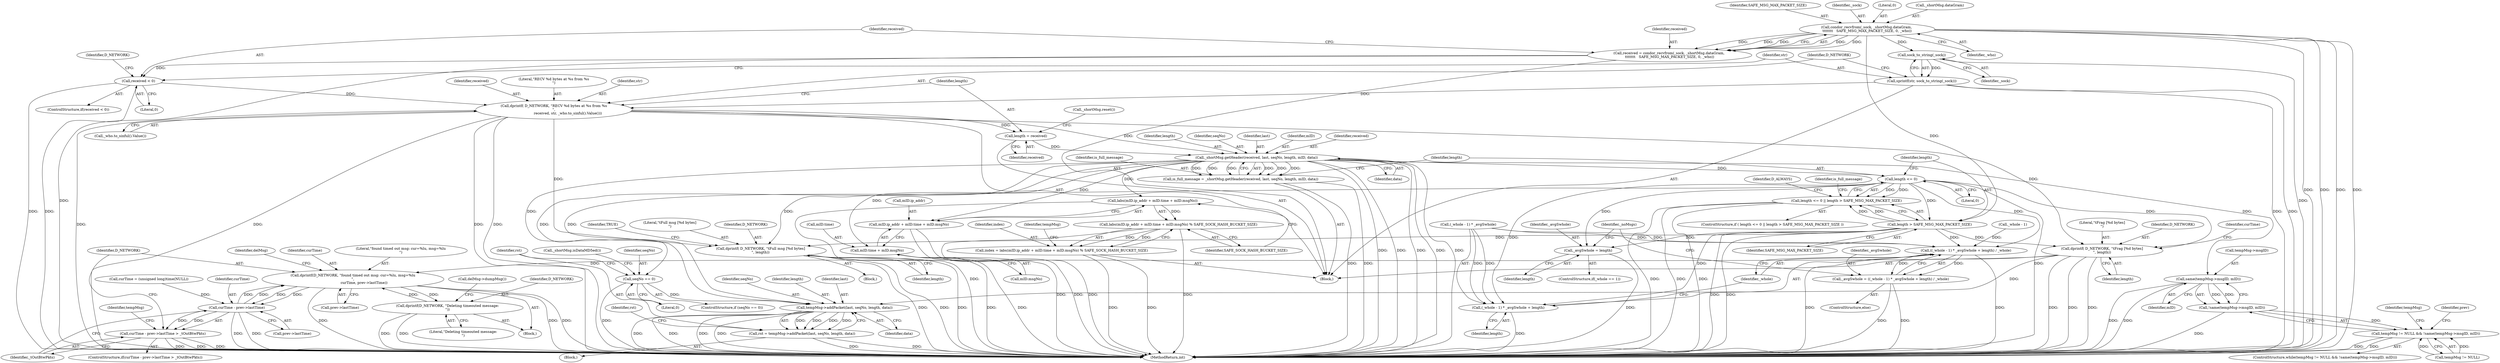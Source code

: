 digraph "0_htcondor_5e5571d1a431eb3c61977b6dd6ec90186ef79867_2@API" {
"1000164" [label="(Call,condor_recvfrom(_sock, _shortMsg.dataGram, \n\t\t\t\t\t\t\t   SAFE_MSG_MAX_PACKET_SIZE, 0, _who))"];
"1000162" [label="(Call,received = condor_recvfrom(_sock, _shortMsg.dataGram, \n\t\t\t\t\t\t\t   SAFE_MSG_MAX_PACKET_SIZE, 0, _who))"];
"1000173" [label="(Call,received < 0)"];
"1000188" [label="(Call,dprintf( D_NETWORK, \"RECV %d bytes at %s from %s\n\",\n                         received, str, _who.to_sinful().Value()))"];
"1000194" [label="(Call,length = received)"];
"1000201" [label="(Call,_shortMsg.getHeader(received, last, seqNo, length, mID, data))"];
"1000199" [label="(Call,is_full_message = _shortMsg.getHeader(received, last, seqNo, length, mID, data))"];
"1000210" [label="(Call,length <= 0)"];
"1000209" [label="(Call,length <= 0 || length > SAFE_MSG_MAX_PACKET_SIZE)"];
"1000213" [label="(Call,length > SAFE_MSG_MAX_PACKET_SIZE)"];
"1000239" [label="(Call,_avgSwhole = length)"];
"1000245" [label="(Call,((_whole - 1) * _avgSwhole + length) / _whole)"];
"1000243" [label="(Call,_avgSwhole = ((_whole - 1) * _avgSwhole + length) / _whole)"];
"1000246" [label="(Call,(_whole - 1) * _avgSwhole + length)"];
"1000256" [label="(Call,dprintf( D_NETWORK, \"\tFull msg [%d bytes]\n\", length))"];
"1000262" [label="(Call,dprintf( D_NETWORK, \"\tFrag [%d bytes]\n\", length))"];
"1000322" [label="(Call,dprintf(D_NETWORK, \"found timed out msg: cur=%lu, msg=%lu\n\",\n                    curTime, prev->lastTime))"];
"1000315" [label="(Call,curTime - prev->lastTime)"];
"1000314" [label="(Call,curTime - prev->lastTime > _tOutBtwPkts)"];
"1000385" [label="(Call,dprintf(D_NETWORK, \"Deleting timeouted message:\n\"))"];
"1000408" [label="(Call,tempMsg->addPacket(last, seqNo, length, data))"];
"1000406" [label="(Call,rst = tempMsg->addPacket(last, seqNo, length, data))"];
"1000275" [label="(Call,labs(mID.ip_addr + mID.time + mID.msgNo))"];
"1000274" [label="(Call,labs(mID.ip_addr + mID.time + mID.msgNo) % SAFE_SOCK_HASH_BUCKET_SIZE)"];
"1000272" [label="(Call,index = labs(mID.ip_addr + mID.time + mID.msgNo) % SAFE_SOCK_HASH_BUCKET_SIZE)"];
"1000276" [label="(Call,mID.ip_addr + mID.time + mID.msgNo)"];
"1000280" [label="(Call,mID.time + mID.msgNo)"];
"1000299" [label="(Call,same(tempMsg->msgID, mID))"];
"1000298" [label="(Call,!same(tempMsg->msgID, mID))"];
"1000294" [label="(Call,tempMsg != NULL && !same(tempMsg->msgID, mID))"];
"1000397" [label="(Call,seqNo == 0)"];
"1000186" [label="(Call,sock_to_string(_sock))"];
"1000184" [label="(Call,sprintf(str, sock_to_string(_sock)))"];
"1000205" [label="(Identifier,length)"];
"1000287" [label="(Identifier,SAFE_SOCK_HASH_BUCKET_SIZE)"];
"1000195" [label="(Identifier,length)"];
"1000315" [label="(Call,curTime - prev->lastTime)"];
"1000316" [label="(Identifier,curTime)"];
"1000185" [label="(Identifier,str)"];
"1000387" [label="(Literal,\"Deleting timeouted message:\n\")"];
"1000169" [label="(Identifier,SAFE_MSG_MAX_PACKET_SIZE)"];
"1000294" [label="(Call,tempMsg != NULL && !same(tempMsg->msgID, mID))"];
"1000320" [label="(Identifier,_tOutBtwPkts)"];
"1000293" [label="(ControlStructure,while(tempMsg != NULL && !same(tempMsg->msgID, mID)))"];
"1000395" [label="(Block,)"];
"1000218" [label="(Identifier,D_ALWAYS)"];
"1000397" [label="(Call,seqNo == 0)"];
"1000317" [label="(Call,prev->lastTime)"];
"1000259" [label="(Identifier,length)"];
"1000284" [label="(Call,mID.msgNo)"];
"1000240" [label="(Identifier,_avgSwhole)"];
"1000186" [label="(Call,sock_to_string(_sock))"];
"1000410" [label="(Identifier,seqNo)"];
"1000276" [label="(Call,mID.ip_addr + mID.time + mID.msgNo)"];
"1000281" [label="(Call,mID.time)"];
"1000272" [label="(Call,index = labs(mID.ip_addr + mID.time + mID.msgNo) % SAFE_SOCK_HASH_BUCKET_SIZE)"];
"1000204" [label="(Identifier,seqNo)"];
"1000295" [label="(Call,tempMsg != NULL)"];
"1000248" [label="(Call,_whole - 1)"];
"1000386" [label="(Identifier,D_NETWORK)"];
"1000207" [label="(Identifier,data)"];
"1000385" [label="(Call,dprintf(D_NETWORK, \"Deleting timeouted message:\n\"))"];
"1000273" [label="(Identifier,index)"];
"1000407" [label="(Identifier,rst)"];
"1000191" [label="(Identifier,received)"];
"1000172" [label="(ControlStructure,if(received < 0))"];
"1000300" [label="(Call,tempMsg->msgID)"];
"1000190" [label="(Literal,\"RECV %d bytes at %s from %s\n\")"];
"1000193" [label="(Call,_who.to_sinful().Value())"];
"1000321" [label="(Block,)"];
"1000203" [label="(Identifier,last)"];
"1000253" [label="(Identifier,_whole)"];
"1000296" [label="(Identifier,tempMsg)"];
"1000211" [label="(Identifier,length)"];
"1000171" [label="(Identifier,_who)"];
"1000323" [label="(Identifier,D_NETWORK)"];
"1000162" [label="(Call,received = condor_recvfrom(_sock, _shortMsg.dataGram, \n\t\t\t\t\t\t\t   SAFE_MSG_MAX_PACKET_SIZE, 0, _who))"];
"1000187" [label="(Identifier,_sock)"];
"1000200" [label="(Identifier,is_full_message)"];
"1000299" [label="(Call,same(tempMsg->msgID, mID))"];
"1000267" [label="(Identifier,curTime)"];
"1000326" [label="(Call,prev->lastTime)"];
"1000164" [label="(Call,condor_recvfrom(_sock, _shortMsg.dataGram, \n\t\t\t\t\t\t\t   SAFE_MSG_MAX_PACKET_SIZE, 0, _who))"];
"1000165" [label="(Identifier,_sock)"];
"1000199" [label="(Call,is_full_message = _shortMsg.getHeader(received, last, seqNo, length, mID, data))"];
"1000255" [label="(Identifier,_noMsgs)"];
"1000393" [label="(Identifier,tempMsg)"];
"1000194" [label="(Call,length = received)"];
"1000314" [label="(Call,curTime - prev->lastTime > _tOutBtwPkts)"];
"1000188" [label="(Call,dprintf( D_NETWORK, \"RECV %d bytes at %s from %s\n\",\n                         received, str, _who.to_sinful().Value()))"];
"1000197" [label="(Call,_shortMsg.reset())"];
"1000306" [label="(Identifier,prev)"];
"1000274" [label="(Call,labs(mID.ip_addr + mID.time + mID.msgNo) % SAFE_SOCK_HASH_BUCKET_SIZE)"];
"1000280" [label="(Call,mID.time + mID.msgNo)"];
"1000414" [label="(Identifier,rst)"];
"1000330" [label="(Identifier,delMsg)"];
"1000402" [label="(Call,_shortMsg.isDataMD5ed())"];
"1000325" [label="(Identifier,curTime)"];
"1000322" [label="(Call,dprintf(D_NETWORK, \"found timed out msg: cur=%lu, msg=%lu\n\",\n                    curTime, prev->lastTime))"];
"1000298" [label="(Call,!same(tempMsg->msgID, mID))"];
"1000170" [label="(Literal,0)"];
"1000206" [label="(Identifier,mID)"];
"1000277" [label="(Call,mID.ip_addr)"];
"1000192" [label="(Identifier,str)"];
"1000241" [label="(Identifier,length)"];
"1000408" [label="(Call,tempMsg->addPacket(last, seqNo, length, data))"];
"1000209" [label="(Call,length <= 0 || length > SAFE_MSG_MAX_PACKET_SIZE)"];
"1000265" [label="(Identifier,length)"];
"1000257" [label="(Identifier,D_NETWORK)"];
"1000235" [label="(ControlStructure,if(_whole == 1))"];
"1000252" [label="(Identifier,length)"];
"1000411" [label="(Identifier,length)"];
"1000262" [label="(Call,dprintf( D_NETWORK, \"\tFrag [%d bytes]\n\", length))"];
"1000244" [label="(Identifier,_avgSwhole)"];
"1000243" [label="(Call,_avgSwhole = ((_whole - 1) * _avgSwhole + length) / _whole)"];
"1000173" [label="(Call,received < 0)"];
"1000412" [label="(Identifier,data)"];
"1000215" [label="(Identifier,SAFE_MSG_MAX_PACKET_SIZE)"];
"1000490" [label="(MethodReturn,int)"];
"1000210" [label="(Call,length <= 0)"];
"1000214" [label="(Identifier,length)"];
"1000201" [label="(Call,_shortMsg.getHeader(received, last, seqNo, length, mID, data))"];
"1000189" [label="(Identifier,D_NETWORK)"];
"1000399" [label="(Literal,0)"];
"1000246" [label="(Call,(_whole - 1) * _avgSwhole + length)"];
"1000245" [label="(Call,((_whole - 1) * _avgSwhole + length) / _whole)"];
"1000261" [label="(Identifier,TRUE)"];
"1000175" [label="(Literal,0)"];
"1000208" [label="(ControlStructure,if ( length <= 0 || length > SAFE_MSG_MAX_PACKET_SIZE ))"];
"1000275" [label="(Call,labs(mID.ip_addr + mID.time + mID.msgNo))"];
"1000163" [label="(Identifier,received)"];
"1000256" [label="(Call,dprintf( D_NETWORK, \"\tFull msg [%d bytes]\n\", length))"];
"1000109" [label="(Block,)"];
"1000196" [label="(Identifier,received)"];
"1000409" [label="(Identifier,last)"];
"1000224" [label="(Block,)"];
"1000174" [label="(Identifier,received)"];
"1000398" [label="(Identifier,seqNo)"];
"1000166" [label="(Call,_shortMsg.dataGram)"];
"1000202" [label="(Identifier,received)"];
"1000239" [label="(Call,_avgSwhole = length)"];
"1000406" [label="(Call,rst = tempMsg->addPacket(last, seqNo, length, data))"];
"1000178" [label="(Identifier,D_NETWORK)"];
"1000213" [label="(Call,length > SAFE_MSG_MAX_PACKET_SIZE)"];
"1000313" [label="(ControlStructure,if(curTime - prev->lastTime > _tOutBtwPkts))"];
"1000324" [label="(Literal,\"found timed out msg: cur=%lu, msg=%lu\n\")"];
"1000388" [label="(Call,delMsg->dumpMsg())"];
"1000242" [label="(ControlStructure,else)"];
"1000289" [label="(Identifier,tempMsg)"];
"1000264" [label="(Literal,\"\tFrag [%d bytes]\n\")"];
"1000396" [label="(ControlStructure,if (seqNo == 0))"];
"1000258" [label="(Literal,\"\tFull msg [%d bytes]\n\")"];
"1000212" [label="(Literal,0)"];
"1000303" [label="(Identifier,mID)"];
"1000247" [label="(Call,(_whole - 1) * _avgSwhole)"];
"1000266" [label="(Call,curTime = (unsigned long)time(NULL))"];
"1000263" [label="(Identifier,D_NETWORK)"];
"1000184" [label="(Call,sprintf(str, sock_to_string(_sock)))"];
"1000223" [label="(Identifier,is_full_message)"];
"1000164" -> "1000162"  [label="AST: "];
"1000164" -> "1000171"  [label="CFG: "];
"1000165" -> "1000164"  [label="AST: "];
"1000166" -> "1000164"  [label="AST: "];
"1000169" -> "1000164"  [label="AST: "];
"1000170" -> "1000164"  [label="AST: "];
"1000171" -> "1000164"  [label="AST: "];
"1000162" -> "1000164"  [label="CFG: "];
"1000164" -> "1000490"  [label="DDG: "];
"1000164" -> "1000490"  [label="DDG: "];
"1000164" -> "1000490"  [label="DDG: "];
"1000164" -> "1000490"  [label="DDG: "];
"1000164" -> "1000162"  [label="DDG: "];
"1000164" -> "1000162"  [label="DDG: "];
"1000164" -> "1000162"  [label="DDG: "];
"1000164" -> "1000162"  [label="DDG: "];
"1000164" -> "1000162"  [label="DDG: "];
"1000164" -> "1000186"  [label="DDG: "];
"1000164" -> "1000213"  [label="DDG: "];
"1000162" -> "1000109"  [label="AST: "];
"1000163" -> "1000162"  [label="AST: "];
"1000174" -> "1000162"  [label="CFG: "];
"1000162" -> "1000490"  [label="DDG: "];
"1000162" -> "1000173"  [label="DDG: "];
"1000173" -> "1000172"  [label="AST: "];
"1000173" -> "1000175"  [label="CFG: "];
"1000174" -> "1000173"  [label="AST: "];
"1000175" -> "1000173"  [label="AST: "];
"1000178" -> "1000173"  [label="CFG: "];
"1000185" -> "1000173"  [label="CFG: "];
"1000173" -> "1000490"  [label="DDG: "];
"1000173" -> "1000490"  [label="DDG: "];
"1000173" -> "1000188"  [label="DDG: "];
"1000188" -> "1000109"  [label="AST: "];
"1000188" -> "1000193"  [label="CFG: "];
"1000189" -> "1000188"  [label="AST: "];
"1000190" -> "1000188"  [label="AST: "];
"1000191" -> "1000188"  [label="AST: "];
"1000192" -> "1000188"  [label="AST: "];
"1000193" -> "1000188"  [label="AST: "];
"1000195" -> "1000188"  [label="CFG: "];
"1000188" -> "1000490"  [label="DDG: "];
"1000188" -> "1000490"  [label="DDG: "];
"1000188" -> "1000490"  [label="DDG: "];
"1000188" -> "1000490"  [label="DDG: "];
"1000184" -> "1000188"  [label="DDG: "];
"1000188" -> "1000194"  [label="DDG: "];
"1000188" -> "1000201"  [label="DDG: "];
"1000188" -> "1000256"  [label="DDG: "];
"1000188" -> "1000262"  [label="DDG: "];
"1000194" -> "1000109"  [label="AST: "];
"1000194" -> "1000196"  [label="CFG: "];
"1000195" -> "1000194"  [label="AST: "];
"1000196" -> "1000194"  [label="AST: "];
"1000197" -> "1000194"  [label="CFG: "];
"1000194" -> "1000201"  [label="DDG: "];
"1000201" -> "1000199"  [label="AST: "];
"1000201" -> "1000207"  [label="CFG: "];
"1000202" -> "1000201"  [label="AST: "];
"1000203" -> "1000201"  [label="AST: "];
"1000204" -> "1000201"  [label="AST: "];
"1000205" -> "1000201"  [label="AST: "];
"1000206" -> "1000201"  [label="AST: "];
"1000207" -> "1000201"  [label="AST: "];
"1000199" -> "1000201"  [label="CFG: "];
"1000201" -> "1000490"  [label="DDG: "];
"1000201" -> "1000490"  [label="DDG: "];
"1000201" -> "1000490"  [label="DDG: "];
"1000201" -> "1000490"  [label="DDG: "];
"1000201" -> "1000490"  [label="DDG: "];
"1000201" -> "1000199"  [label="DDG: "];
"1000201" -> "1000199"  [label="DDG: "];
"1000201" -> "1000199"  [label="DDG: "];
"1000201" -> "1000199"  [label="DDG: "];
"1000201" -> "1000199"  [label="DDG: "];
"1000201" -> "1000199"  [label="DDG: "];
"1000201" -> "1000210"  [label="DDG: "];
"1000201" -> "1000275"  [label="DDG: "];
"1000201" -> "1000276"  [label="DDG: "];
"1000201" -> "1000280"  [label="DDG: "];
"1000201" -> "1000299"  [label="DDG: "];
"1000201" -> "1000397"  [label="DDG: "];
"1000201" -> "1000408"  [label="DDG: "];
"1000201" -> "1000408"  [label="DDG: "];
"1000199" -> "1000109"  [label="AST: "];
"1000200" -> "1000199"  [label="AST: "];
"1000211" -> "1000199"  [label="CFG: "];
"1000199" -> "1000490"  [label="DDG: "];
"1000199" -> "1000490"  [label="DDG: "];
"1000210" -> "1000209"  [label="AST: "];
"1000210" -> "1000212"  [label="CFG: "];
"1000211" -> "1000210"  [label="AST: "];
"1000212" -> "1000210"  [label="AST: "];
"1000214" -> "1000210"  [label="CFG: "];
"1000209" -> "1000210"  [label="CFG: "];
"1000210" -> "1000490"  [label="DDG: "];
"1000210" -> "1000209"  [label="DDG: "];
"1000210" -> "1000209"  [label="DDG: "];
"1000210" -> "1000213"  [label="DDG: "];
"1000210" -> "1000239"  [label="DDG: "];
"1000210" -> "1000245"  [label="DDG: "];
"1000210" -> "1000246"  [label="DDG: "];
"1000210" -> "1000256"  [label="DDG: "];
"1000210" -> "1000262"  [label="DDG: "];
"1000209" -> "1000208"  [label="AST: "];
"1000209" -> "1000213"  [label="CFG: "];
"1000213" -> "1000209"  [label="AST: "];
"1000218" -> "1000209"  [label="CFG: "];
"1000223" -> "1000209"  [label="CFG: "];
"1000209" -> "1000490"  [label="DDG: "];
"1000209" -> "1000490"  [label="DDG: "];
"1000209" -> "1000490"  [label="DDG: "];
"1000213" -> "1000209"  [label="DDG: "];
"1000213" -> "1000209"  [label="DDG: "];
"1000213" -> "1000215"  [label="CFG: "];
"1000214" -> "1000213"  [label="AST: "];
"1000215" -> "1000213"  [label="AST: "];
"1000213" -> "1000490"  [label="DDG: "];
"1000213" -> "1000490"  [label="DDG: "];
"1000213" -> "1000239"  [label="DDG: "];
"1000213" -> "1000245"  [label="DDG: "];
"1000213" -> "1000246"  [label="DDG: "];
"1000213" -> "1000256"  [label="DDG: "];
"1000213" -> "1000262"  [label="DDG: "];
"1000239" -> "1000235"  [label="AST: "];
"1000239" -> "1000241"  [label="CFG: "];
"1000240" -> "1000239"  [label="AST: "];
"1000241" -> "1000239"  [label="AST: "];
"1000255" -> "1000239"  [label="CFG: "];
"1000239" -> "1000490"  [label="DDG: "];
"1000245" -> "1000243"  [label="AST: "];
"1000245" -> "1000253"  [label="CFG: "];
"1000246" -> "1000245"  [label="AST: "];
"1000253" -> "1000245"  [label="AST: "];
"1000243" -> "1000245"  [label="CFG: "];
"1000245" -> "1000490"  [label="DDG: "];
"1000245" -> "1000490"  [label="DDG: "];
"1000245" -> "1000243"  [label="DDG: "];
"1000245" -> "1000243"  [label="DDG: "];
"1000247" -> "1000245"  [label="DDG: "];
"1000247" -> "1000245"  [label="DDG: "];
"1000248" -> "1000245"  [label="DDG: "];
"1000243" -> "1000242"  [label="AST: "];
"1000244" -> "1000243"  [label="AST: "];
"1000255" -> "1000243"  [label="CFG: "];
"1000243" -> "1000490"  [label="DDG: "];
"1000243" -> "1000490"  [label="DDG: "];
"1000246" -> "1000252"  [label="CFG: "];
"1000247" -> "1000246"  [label="AST: "];
"1000252" -> "1000246"  [label="AST: "];
"1000253" -> "1000246"  [label="CFG: "];
"1000246" -> "1000490"  [label="DDG: "];
"1000247" -> "1000246"  [label="DDG: "];
"1000247" -> "1000246"  [label="DDG: "];
"1000256" -> "1000224"  [label="AST: "];
"1000256" -> "1000259"  [label="CFG: "];
"1000257" -> "1000256"  [label="AST: "];
"1000258" -> "1000256"  [label="AST: "];
"1000259" -> "1000256"  [label="AST: "];
"1000261" -> "1000256"  [label="CFG: "];
"1000256" -> "1000490"  [label="DDG: "];
"1000256" -> "1000490"  [label="DDG: "];
"1000256" -> "1000490"  [label="DDG: "];
"1000262" -> "1000109"  [label="AST: "];
"1000262" -> "1000265"  [label="CFG: "];
"1000263" -> "1000262"  [label="AST: "];
"1000264" -> "1000262"  [label="AST: "];
"1000265" -> "1000262"  [label="AST: "];
"1000267" -> "1000262"  [label="CFG: "];
"1000262" -> "1000490"  [label="DDG: "];
"1000262" -> "1000490"  [label="DDG: "];
"1000262" -> "1000490"  [label="DDG: "];
"1000262" -> "1000322"  [label="DDG: "];
"1000262" -> "1000408"  [label="DDG: "];
"1000322" -> "1000321"  [label="AST: "];
"1000322" -> "1000326"  [label="CFG: "];
"1000323" -> "1000322"  [label="AST: "];
"1000324" -> "1000322"  [label="AST: "];
"1000325" -> "1000322"  [label="AST: "];
"1000326" -> "1000322"  [label="AST: "];
"1000330" -> "1000322"  [label="CFG: "];
"1000322" -> "1000490"  [label="DDG: "];
"1000322" -> "1000490"  [label="DDG: "];
"1000322" -> "1000490"  [label="DDG: "];
"1000322" -> "1000315"  [label="DDG: "];
"1000322" -> "1000315"  [label="DDG: "];
"1000385" -> "1000322"  [label="DDG: "];
"1000315" -> "1000322"  [label="DDG: "];
"1000315" -> "1000322"  [label="DDG: "];
"1000322" -> "1000385"  [label="DDG: "];
"1000315" -> "1000314"  [label="AST: "];
"1000315" -> "1000317"  [label="CFG: "];
"1000316" -> "1000315"  [label="AST: "];
"1000317" -> "1000315"  [label="AST: "];
"1000320" -> "1000315"  [label="CFG: "];
"1000315" -> "1000490"  [label="DDG: "];
"1000315" -> "1000490"  [label="DDG: "];
"1000315" -> "1000314"  [label="DDG: "];
"1000315" -> "1000314"  [label="DDG: "];
"1000266" -> "1000315"  [label="DDG: "];
"1000314" -> "1000313"  [label="AST: "];
"1000314" -> "1000320"  [label="CFG: "];
"1000320" -> "1000314"  [label="AST: "];
"1000296" -> "1000314"  [label="CFG: "];
"1000323" -> "1000314"  [label="CFG: "];
"1000314" -> "1000490"  [label="DDG: "];
"1000314" -> "1000490"  [label="DDG: "];
"1000314" -> "1000490"  [label="DDG: "];
"1000385" -> "1000321"  [label="AST: "];
"1000385" -> "1000387"  [label="CFG: "];
"1000386" -> "1000385"  [label="AST: "];
"1000387" -> "1000385"  [label="AST: "];
"1000388" -> "1000385"  [label="CFG: "];
"1000385" -> "1000490"  [label="DDG: "];
"1000385" -> "1000490"  [label="DDG: "];
"1000408" -> "1000406"  [label="AST: "];
"1000408" -> "1000412"  [label="CFG: "];
"1000409" -> "1000408"  [label="AST: "];
"1000410" -> "1000408"  [label="AST: "];
"1000411" -> "1000408"  [label="AST: "];
"1000412" -> "1000408"  [label="AST: "];
"1000406" -> "1000408"  [label="CFG: "];
"1000408" -> "1000490"  [label="DDG: "];
"1000408" -> "1000490"  [label="DDG: "];
"1000408" -> "1000490"  [label="DDG: "];
"1000408" -> "1000490"  [label="DDG: "];
"1000408" -> "1000406"  [label="DDG: "];
"1000408" -> "1000406"  [label="DDG: "];
"1000408" -> "1000406"  [label="DDG: "];
"1000408" -> "1000406"  [label="DDG: "];
"1000397" -> "1000408"  [label="DDG: "];
"1000406" -> "1000395"  [label="AST: "];
"1000407" -> "1000406"  [label="AST: "];
"1000414" -> "1000406"  [label="CFG: "];
"1000406" -> "1000490"  [label="DDG: "];
"1000406" -> "1000490"  [label="DDG: "];
"1000275" -> "1000274"  [label="AST: "];
"1000275" -> "1000276"  [label="CFG: "];
"1000276" -> "1000275"  [label="AST: "];
"1000287" -> "1000275"  [label="CFG: "];
"1000275" -> "1000490"  [label="DDG: "];
"1000275" -> "1000274"  [label="DDG: "];
"1000274" -> "1000272"  [label="AST: "];
"1000274" -> "1000287"  [label="CFG: "];
"1000287" -> "1000274"  [label="AST: "];
"1000272" -> "1000274"  [label="CFG: "];
"1000274" -> "1000490"  [label="DDG: "];
"1000274" -> "1000490"  [label="DDG: "];
"1000274" -> "1000272"  [label="DDG: "];
"1000274" -> "1000272"  [label="DDG: "];
"1000272" -> "1000109"  [label="AST: "];
"1000273" -> "1000272"  [label="AST: "];
"1000289" -> "1000272"  [label="CFG: "];
"1000272" -> "1000490"  [label="DDG: "];
"1000272" -> "1000490"  [label="DDG: "];
"1000276" -> "1000280"  [label="CFG: "];
"1000277" -> "1000276"  [label="AST: "];
"1000280" -> "1000276"  [label="AST: "];
"1000276" -> "1000490"  [label="DDG: "];
"1000276" -> "1000490"  [label="DDG: "];
"1000280" -> "1000284"  [label="CFG: "];
"1000281" -> "1000280"  [label="AST: "];
"1000284" -> "1000280"  [label="AST: "];
"1000280" -> "1000490"  [label="DDG: "];
"1000280" -> "1000490"  [label="DDG: "];
"1000299" -> "1000298"  [label="AST: "];
"1000299" -> "1000303"  [label="CFG: "];
"1000300" -> "1000299"  [label="AST: "];
"1000303" -> "1000299"  [label="AST: "];
"1000298" -> "1000299"  [label="CFG: "];
"1000299" -> "1000490"  [label="DDG: "];
"1000299" -> "1000490"  [label="DDG: "];
"1000299" -> "1000298"  [label="DDG: "];
"1000299" -> "1000298"  [label="DDG: "];
"1000298" -> "1000294"  [label="AST: "];
"1000294" -> "1000298"  [label="CFG: "];
"1000298" -> "1000490"  [label="DDG: "];
"1000298" -> "1000294"  [label="DDG: "];
"1000294" -> "1000293"  [label="AST: "];
"1000294" -> "1000295"  [label="CFG: "];
"1000295" -> "1000294"  [label="AST: "];
"1000306" -> "1000294"  [label="CFG: "];
"1000393" -> "1000294"  [label="CFG: "];
"1000294" -> "1000490"  [label="DDG: "];
"1000294" -> "1000490"  [label="DDG: "];
"1000295" -> "1000294"  [label="DDG: "];
"1000295" -> "1000294"  [label="DDG: "];
"1000397" -> "1000396"  [label="AST: "];
"1000397" -> "1000399"  [label="CFG: "];
"1000398" -> "1000397"  [label="AST: "];
"1000399" -> "1000397"  [label="AST: "];
"1000402" -> "1000397"  [label="CFG: "];
"1000407" -> "1000397"  [label="CFG: "];
"1000397" -> "1000490"  [label="DDG: "];
"1000186" -> "1000184"  [label="AST: "];
"1000186" -> "1000187"  [label="CFG: "];
"1000187" -> "1000186"  [label="AST: "];
"1000184" -> "1000186"  [label="CFG: "];
"1000186" -> "1000490"  [label="DDG: "];
"1000186" -> "1000184"  [label="DDG: "];
"1000184" -> "1000109"  [label="AST: "];
"1000185" -> "1000184"  [label="AST: "];
"1000189" -> "1000184"  [label="CFG: "];
"1000184" -> "1000490"  [label="DDG: "];
"1000184" -> "1000490"  [label="DDG: "];
}
